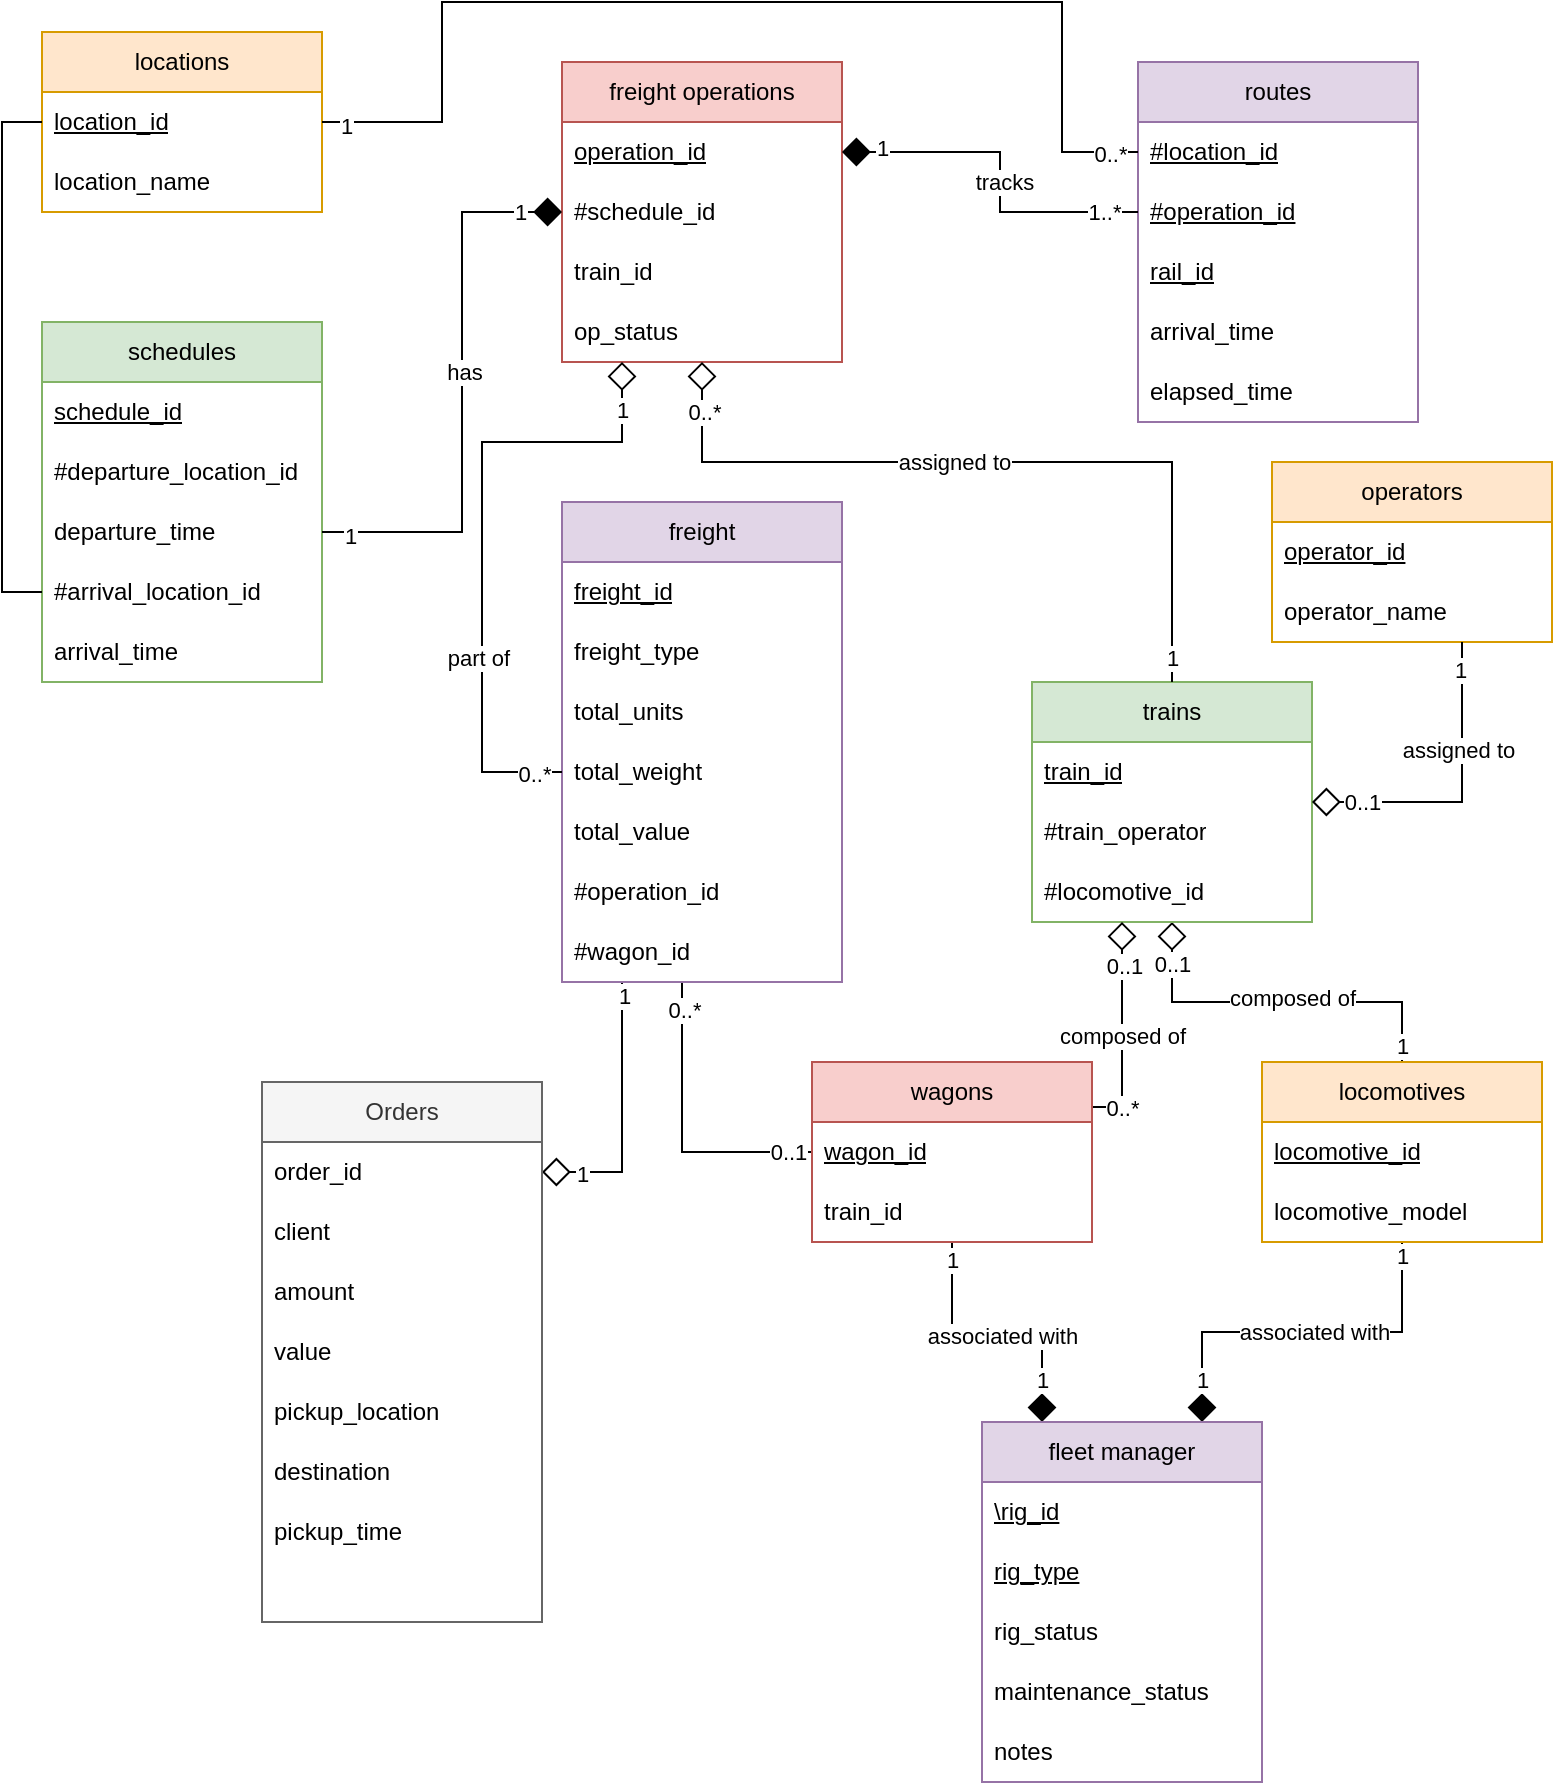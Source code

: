 <mxfile version="24.7.17">
  <diagram name="Page-1" id="gMjgaY1mDzg52uf6RHoy">
    <mxGraphModel dx="1862" dy="975" grid="1" gridSize="10" guides="1" tooltips="1" connect="1" arrows="1" fold="1" page="1" pageScale="1" pageWidth="850" pageHeight="1100" math="0" shadow="0">
      <root>
        <mxCell id="0" />
        <mxCell id="1" parent="0" />
        <mxCell id="dckKvthKJIGiGGlBJJBI-11" value="schedules" style="swimlane;fontStyle=0;childLayout=stackLayout;horizontal=1;startSize=30;horizontalStack=0;resizeParent=1;resizeParentMax=0;resizeLast=0;collapsible=1;marginBottom=0;whiteSpace=wrap;html=1;fillColor=#d5e8d4;strokeColor=#82b366;" parent="1" vertex="1">
          <mxGeometry x="50" y="320" width="140" height="180" as="geometry" />
        </mxCell>
        <mxCell id="dckKvthKJIGiGGlBJJBI-19" value="schedule_id" style="text;strokeColor=none;fillColor=none;align=left;verticalAlign=middle;spacingLeft=4;spacingRight=4;overflow=hidden;points=[[0,0.5],[1,0.5]];portConstraint=eastwest;rotatable=0;whiteSpace=wrap;html=1;fontStyle=4" parent="dckKvthKJIGiGGlBJJBI-11" vertex="1">
          <mxGeometry y="30" width="140" height="30" as="geometry" />
        </mxCell>
        <mxCell id="dckKvthKJIGiGGlBJJBI-12" value="#departure_location_id" style="text;strokeColor=none;fillColor=none;align=left;verticalAlign=middle;spacingLeft=4;spacingRight=4;overflow=hidden;points=[[0,0.5],[1,0.5]];portConstraint=eastwest;rotatable=0;whiteSpace=wrap;html=1;" parent="dckKvthKJIGiGGlBJJBI-11" vertex="1">
          <mxGeometry y="60" width="140" height="30" as="geometry" />
        </mxCell>
        <mxCell id="dckKvthKJIGiGGlBJJBI-13" value="departure_time" style="text;strokeColor=none;fillColor=none;align=left;verticalAlign=middle;spacingLeft=4;spacingRight=4;overflow=hidden;points=[[0,0.5],[1,0.5]];portConstraint=eastwest;rotatable=0;whiteSpace=wrap;html=1;" parent="dckKvthKJIGiGGlBJJBI-11" vertex="1">
          <mxGeometry y="90" width="140" height="30" as="geometry" />
        </mxCell>
        <mxCell id="dckKvthKJIGiGGlBJJBI-14" value="#arrival_location_id" style="text;strokeColor=none;fillColor=none;align=left;verticalAlign=middle;spacingLeft=4;spacingRight=4;overflow=hidden;points=[[0,0.5],[1,0.5]];portConstraint=eastwest;rotatable=0;whiteSpace=wrap;html=1;" parent="dckKvthKJIGiGGlBJJBI-11" vertex="1">
          <mxGeometry y="120" width="140" height="30" as="geometry" />
        </mxCell>
        <mxCell id="dckKvthKJIGiGGlBJJBI-15" value="arrival_time" style="text;strokeColor=none;fillColor=none;align=left;verticalAlign=middle;spacingLeft=4;spacingRight=4;overflow=hidden;points=[[0,0.5],[1,0.5]];portConstraint=eastwest;rotatable=0;whiteSpace=wrap;html=1;" parent="dckKvthKJIGiGGlBJJBI-11" vertex="1">
          <mxGeometry y="150" width="140" height="30" as="geometry" />
        </mxCell>
        <mxCell id="mVoGDaymORGoU1Vep1Mt-3" value="" style="edgeStyle=orthogonalEdgeStyle;rounded=0;orthogonalLoop=1;jettySize=auto;html=1;endArrow=diamond;endFill=0;endSize=12;" edge="1" parent="1" source="dckKvthKJIGiGGlBJJBI-21" target="dckKvthKJIGiGGlBJJBI-63">
          <mxGeometry relative="1" as="geometry" />
        </mxCell>
        <mxCell id="mVoGDaymORGoU1Vep1Mt-32" value="0..1" style="edgeLabel;html=1;align=center;verticalAlign=middle;resizable=0;points=[];" vertex="1" connectable="0" parent="mVoGDaymORGoU1Vep1Mt-3">
          <mxGeometry x="0.777" relative="1" as="geometry">
            <mxPoint as="offset" />
          </mxGeometry>
        </mxCell>
        <mxCell id="mVoGDaymORGoU1Vep1Mt-34" value="1" style="edgeLabel;html=1;align=center;verticalAlign=middle;resizable=0;points=[];" vertex="1" connectable="0" parent="mVoGDaymORGoU1Vep1Mt-3">
          <mxGeometry x="-0.907" relative="1" as="geometry">
            <mxPoint as="offset" />
          </mxGeometry>
        </mxCell>
        <mxCell id="mVoGDaymORGoU1Vep1Mt-54" value="composed of" style="edgeLabel;html=1;align=center;verticalAlign=middle;resizable=0;points=[];" vertex="1" connectable="0" parent="mVoGDaymORGoU1Vep1Mt-3">
          <mxGeometry x="-0.08" y="-2" relative="1" as="geometry">
            <mxPoint as="offset" />
          </mxGeometry>
        </mxCell>
        <mxCell id="mVoGDaymORGoU1Vep1Mt-9" style="edgeStyle=orthogonalEdgeStyle;rounded=0;orthogonalLoop=1;jettySize=auto;html=1;endArrow=diamond;endFill=1;endSize=12;" edge="1" parent="1" source="dckKvthKJIGiGGlBJJBI-21" target="EsTHJTI4ClWtqilvmGCg-6">
          <mxGeometry relative="1" as="geometry">
            <Array as="points">
              <mxPoint x="730" y="825" />
              <mxPoint x="630" y="825" />
            </Array>
          </mxGeometry>
        </mxCell>
        <mxCell id="mVoGDaymORGoU1Vep1Mt-16" value="1" style="edgeLabel;html=1;align=center;verticalAlign=middle;resizable=0;points=[];" vertex="1" connectable="0" parent="mVoGDaymORGoU1Vep1Mt-9">
          <mxGeometry x="-0.926" relative="1" as="geometry">
            <mxPoint as="offset" />
          </mxGeometry>
        </mxCell>
        <mxCell id="mVoGDaymORGoU1Vep1Mt-22" value="1" style="edgeLabel;html=1;align=center;verticalAlign=middle;resizable=0;points=[];" vertex="1" connectable="0" parent="mVoGDaymORGoU1Vep1Mt-9">
          <mxGeometry x="0.775" relative="1" as="geometry">
            <mxPoint as="offset" />
          </mxGeometry>
        </mxCell>
        <mxCell id="mVoGDaymORGoU1Vep1Mt-55" value="associated with" style="edgeLabel;html=1;align=center;verticalAlign=middle;resizable=0;points=[];" vertex="1" connectable="0" parent="mVoGDaymORGoU1Vep1Mt-9">
          <mxGeometry x="-0.058" relative="1" as="geometry">
            <mxPoint as="offset" />
          </mxGeometry>
        </mxCell>
        <mxCell id="dckKvthKJIGiGGlBJJBI-21" value="locomotives" style="swimlane;fontStyle=0;childLayout=stackLayout;horizontal=1;startSize=30;horizontalStack=0;resizeParent=1;resizeParentMax=0;resizeLast=0;collapsible=1;marginBottom=0;whiteSpace=wrap;html=1;fillColor=#ffe6cc;strokeColor=#d79b00;" parent="1" vertex="1">
          <mxGeometry x="660" y="690" width="140" height="90" as="geometry" />
        </mxCell>
        <mxCell id="dckKvthKJIGiGGlBJJBI-22" value="locomotive_id" style="text;strokeColor=none;fillColor=none;align=left;verticalAlign=middle;spacingLeft=4;spacingRight=4;overflow=hidden;points=[[0,0.5],[1,0.5]];portConstraint=eastwest;rotatable=0;whiteSpace=wrap;html=1;fontStyle=4" parent="dckKvthKJIGiGGlBJJBI-21" vertex="1">
          <mxGeometry y="30" width="140" height="30" as="geometry" />
        </mxCell>
        <mxCell id="dckKvthKJIGiGGlBJJBI-23" value="locomotive_model" style="text;strokeColor=none;fillColor=none;align=left;verticalAlign=middle;spacingLeft=4;spacingRight=4;overflow=hidden;points=[[0,0.5],[1,0.5]];portConstraint=eastwest;rotatable=0;whiteSpace=wrap;html=1;" parent="dckKvthKJIGiGGlBJJBI-21" vertex="1">
          <mxGeometry y="60" width="140" height="30" as="geometry" />
        </mxCell>
        <mxCell id="dckKvthKJIGiGGlBJJBI-26" value="freight operations" style="swimlane;fontStyle=0;childLayout=stackLayout;horizontal=1;startSize=30;horizontalStack=0;resizeParent=1;resizeParentMax=0;resizeLast=0;collapsible=1;marginBottom=0;whiteSpace=wrap;html=1;fillColor=#f8cecc;strokeColor=#b85450;" parent="1" vertex="1">
          <mxGeometry x="310" y="190" width="140" height="150" as="geometry" />
        </mxCell>
        <mxCell id="dckKvthKJIGiGGlBJJBI-27" value="operation_id" style="text;strokeColor=none;fillColor=none;align=left;verticalAlign=middle;spacingLeft=4;spacingRight=4;overflow=hidden;points=[[0,0.5],[1,0.5]];portConstraint=eastwest;rotatable=0;whiteSpace=wrap;html=1;fontStyle=4" parent="dckKvthKJIGiGGlBJJBI-26" vertex="1">
          <mxGeometry y="30" width="140" height="30" as="geometry" />
        </mxCell>
        <mxCell id="dckKvthKJIGiGGlBJJBI-28" value="#schedule_id" style="text;strokeColor=none;fillColor=none;align=left;verticalAlign=middle;spacingLeft=4;spacingRight=4;overflow=hidden;points=[[0,0.5],[1,0.5]];portConstraint=eastwest;rotatable=0;whiteSpace=wrap;html=1;" parent="dckKvthKJIGiGGlBJJBI-26" vertex="1">
          <mxGeometry y="60" width="140" height="30" as="geometry" />
        </mxCell>
        <mxCell id="dckKvthKJIGiGGlBJJBI-30" value="train_id" style="text;strokeColor=none;fillColor=none;align=left;verticalAlign=middle;spacingLeft=4;spacingRight=4;overflow=hidden;points=[[0,0.5],[1,0.5]];portConstraint=eastwest;rotatable=0;whiteSpace=wrap;html=1;" parent="dckKvthKJIGiGGlBJJBI-26" vertex="1">
          <mxGeometry y="90" width="140" height="30" as="geometry" />
        </mxCell>
        <mxCell id="dckKvthKJIGiGGlBJJBI-84" value="op_status" style="text;strokeColor=none;fillColor=none;align=left;verticalAlign=middle;spacingLeft=4;spacingRight=4;overflow=hidden;points=[[0,0.5],[1,0.5]];portConstraint=eastwest;rotatable=0;whiteSpace=wrap;html=1;" parent="dckKvthKJIGiGGlBJJBI-26" vertex="1">
          <mxGeometry y="120" width="140" height="30" as="geometry" />
        </mxCell>
        <mxCell id="dckKvthKJIGiGGlBJJBI-34" value="routes" style="swimlane;fontStyle=0;childLayout=stackLayout;horizontal=1;startSize=30;horizontalStack=0;resizeParent=1;resizeParentMax=0;resizeLast=0;collapsible=1;marginBottom=0;whiteSpace=wrap;html=1;fillColor=#e1d5e7;strokeColor=#9673a6;" parent="1" vertex="1">
          <mxGeometry x="598" y="190" width="140" height="180" as="geometry" />
        </mxCell>
        <mxCell id="dckKvthKJIGiGGlBJJBI-35" value="#location_id" style="text;strokeColor=none;fillColor=none;align=left;verticalAlign=middle;spacingLeft=4;spacingRight=4;overflow=hidden;points=[[0,0.5],[1,0.5]];portConstraint=eastwest;rotatable=0;whiteSpace=wrap;html=1;fontStyle=4" parent="dckKvthKJIGiGGlBJJBI-34" vertex="1">
          <mxGeometry y="30" width="140" height="30" as="geometry" />
        </mxCell>
        <mxCell id="dckKvthKJIGiGGlBJJBI-38" value="#operation_id" style="text;strokeColor=none;fillColor=none;align=left;verticalAlign=middle;spacingLeft=4;spacingRight=4;overflow=hidden;points=[[0,0.5],[1,0.5]];portConstraint=eastwest;rotatable=0;whiteSpace=wrap;html=1;fontStyle=4" parent="dckKvthKJIGiGGlBJJBI-34" vertex="1">
          <mxGeometry y="60" width="140" height="30" as="geometry" />
        </mxCell>
        <mxCell id="dckKvthKJIGiGGlBJJBI-103" value="&lt;div&gt;rail_id&lt;/div&gt;" style="text;strokeColor=none;fillColor=none;align=left;verticalAlign=middle;spacingLeft=4;spacingRight=4;overflow=hidden;points=[[0,0.5],[1,0.5]];portConstraint=eastwest;rotatable=0;whiteSpace=wrap;html=1;fontStyle=4" parent="dckKvthKJIGiGGlBJJBI-34" vertex="1">
          <mxGeometry y="90" width="140" height="30" as="geometry" />
        </mxCell>
        <mxCell id="dckKvthKJIGiGGlBJJBI-36" value="arrival_time" style="text;strokeColor=none;fillColor=none;align=left;verticalAlign=middle;spacingLeft=4;spacingRight=4;overflow=hidden;points=[[0,0.5],[1,0.5]];portConstraint=eastwest;rotatable=0;whiteSpace=wrap;html=1;" parent="dckKvthKJIGiGGlBJJBI-34" vertex="1">
          <mxGeometry y="120" width="140" height="30" as="geometry" />
        </mxCell>
        <mxCell id="dckKvthKJIGiGGlBJJBI-37" value="elapsed_time" style="text;strokeColor=none;fillColor=none;align=left;verticalAlign=middle;spacingLeft=4;spacingRight=4;overflow=hidden;points=[[0,0.5],[1,0.5]];portConstraint=eastwest;rotatable=0;whiteSpace=wrap;html=1;" parent="dckKvthKJIGiGGlBJJBI-34" vertex="1">
          <mxGeometry y="150" width="140" height="30" as="geometry" />
        </mxCell>
        <mxCell id="dckKvthKJIGiGGlBJJBI-39" style="edgeStyle=orthogonalEdgeStyle;rounded=0;orthogonalLoop=1;jettySize=auto;html=1;exitX=0;exitY=0.5;exitDx=0;exitDy=0;entryX=1;entryY=0.5;entryDx=0;entryDy=0;endArrow=diamond;endFill=1;endSize=12;" parent="1" source="dckKvthKJIGiGGlBJJBI-38" target="dckKvthKJIGiGGlBJJBI-27" edge="1">
          <mxGeometry relative="1" as="geometry" />
        </mxCell>
        <mxCell id="mVoGDaymORGoU1Vep1Mt-23" value="1" style="edgeLabel;html=1;align=center;verticalAlign=middle;resizable=0;points=[];" vertex="1" connectable="0" parent="dckKvthKJIGiGGlBJJBI-39">
          <mxGeometry x="0.752" y="-2" relative="1" as="geometry">
            <mxPoint x="-2" as="offset" />
          </mxGeometry>
        </mxCell>
        <mxCell id="mVoGDaymORGoU1Vep1Mt-24" value="1..*" style="edgeLabel;html=1;align=center;verticalAlign=middle;resizable=0;points=[];" vertex="1" connectable="0" parent="dckKvthKJIGiGGlBJJBI-39">
          <mxGeometry x="-0.892" relative="1" as="geometry">
            <mxPoint x="-8" as="offset" />
          </mxGeometry>
        </mxCell>
        <mxCell id="mVoGDaymORGoU1Vep1Mt-48" value="tracks" style="edgeLabel;html=1;align=center;verticalAlign=middle;resizable=0;points=[];" vertex="1" connectable="0" parent="dckKvthKJIGiGGlBJJBI-39">
          <mxGeometry x="-0.054" y="-2" relative="1" as="geometry">
            <mxPoint as="offset" />
          </mxGeometry>
        </mxCell>
        <mxCell id="mVoGDaymORGoU1Vep1Mt-10" style="edgeStyle=orthogonalEdgeStyle;rounded=0;orthogonalLoop=1;jettySize=auto;html=1;endArrow=none;endFill=0;" edge="1" parent="1" source="dckKvthKJIGiGGlBJJBI-56" target="dckKvthKJIGiGGlBJJBI-70">
          <mxGeometry relative="1" as="geometry">
            <Array as="points">
              <mxPoint x="370" y="735" />
            </Array>
          </mxGeometry>
        </mxCell>
        <mxCell id="mVoGDaymORGoU1Vep1Mt-43" value="0..1" style="edgeLabel;html=1;align=center;verticalAlign=middle;resizable=0;points=[];" vertex="1" connectable="0" parent="mVoGDaymORGoU1Vep1Mt-10">
          <mxGeometry x="0.833" relative="1" as="geometry">
            <mxPoint as="offset" />
          </mxGeometry>
        </mxCell>
        <mxCell id="mVoGDaymORGoU1Vep1Mt-44" value="0..*" style="edgeLabel;html=1;align=center;verticalAlign=middle;resizable=0;points=[];" vertex="1" connectable="0" parent="mVoGDaymORGoU1Vep1Mt-10">
          <mxGeometry x="-0.822" y="1" relative="1" as="geometry">
            <mxPoint as="offset" />
          </mxGeometry>
        </mxCell>
        <mxCell id="mVoGDaymORGoU1Vep1Mt-66" style="edgeStyle=orthogonalEdgeStyle;rounded=0;orthogonalLoop=1;jettySize=auto;html=1;endArrow=diamond;endFill=0;endSize=12;" edge="1" parent="1" source="dckKvthKJIGiGGlBJJBI-56" target="mVoGDaymORGoU1Vep1Mt-58">
          <mxGeometry relative="1" as="geometry">
            <Array as="points">
              <mxPoint x="340" y="745" />
              <mxPoint x="300" y="745" />
            </Array>
          </mxGeometry>
        </mxCell>
        <mxCell id="mVoGDaymORGoU1Vep1Mt-67" value="1" style="edgeLabel;html=1;align=center;verticalAlign=middle;resizable=0;points=[];" vertex="1" connectable="0" parent="mVoGDaymORGoU1Vep1Mt-66">
          <mxGeometry x="-0.896" y="1" relative="1" as="geometry">
            <mxPoint as="offset" />
          </mxGeometry>
        </mxCell>
        <mxCell id="mVoGDaymORGoU1Vep1Mt-68" value="1" style="edgeLabel;html=1;align=center;verticalAlign=middle;resizable=0;points=[];" vertex="1" connectable="0" parent="mVoGDaymORGoU1Vep1Mt-66">
          <mxGeometry x="0.805" y="1" relative="1" as="geometry">
            <mxPoint x="7" as="offset" />
          </mxGeometry>
        </mxCell>
        <mxCell id="dckKvthKJIGiGGlBJJBI-56" value="freight" style="swimlane;fontStyle=0;childLayout=stackLayout;horizontal=1;startSize=30;horizontalStack=0;resizeParent=1;resizeParentMax=0;resizeLast=0;collapsible=1;marginBottom=0;whiteSpace=wrap;html=1;fillColor=#e1d5e7;strokeColor=#9673a6;" parent="1" vertex="1">
          <mxGeometry x="310" y="410" width="140" height="240" as="geometry" />
        </mxCell>
        <mxCell id="dckKvthKJIGiGGlBJJBI-57" value="freight_id" style="text;strokeColor=none;fillColor=none;align=left;verticalAlign=middle;spacingLeft=4;spacingRight=4;overflow=hidden;points=[[0,0.5],[1,0.5]];portConstraint=eastwest;rotatable=0;whiteSpace=wrap;html=1;fontStyle=4" parent="dckKvthKJIGiGGlBJJBI-56" vertex="1">
          <mxGeometry y="30" width="140" height="30" as="geometry" />
        </mxCell>
        <mxCell id="dckKvthKJIGiGGlBJJBI-58" value="freight_type" style="text;strokeColor=none;fillColor=none;align=left;verticalAlign=middle;spacingLeft=4;spacingRight=4;overflow=hidden;points=[[0,0.5],[1,0.5]];portConstraint=eastwest;rotatable=0;whiteSpace=wrap;html=1;" parent="dckKvthKJIGiGGlBJJBI-56" vertex="1">
          <mxGeometry y="60" width="140" height="30" as="geometry" />
        </mxCell>
        <mxCell id="dckKvthKJIGiGGlBJJBI-59" value="total_units" style="text;strokeColor=none;fillColor=none;align=left;verticalAlign=middle;spacingLeft=4;spacingRight=4;overflow=hidden;points=[[0,0.5],[1,0.5]];portConstraint=eastwest;rotatable=0;whiteSpace=wrap;html=1;" parent="dckKvthKJIGiGGlBJJBI-56" vertex="1">
          <mxGeometry y="90" width="140" height="30" as="geometry" />
        </mxCell>
        <mxCell id="dckKvthKJIGiGGlBJJBI-60" value="total_weight" style="text;strokeColor=none;fillColor=none;align=left;verticalAlign=middle;spacingLeft=4;spacingRight=4;overflow=hidden;points=[[0,0.5],[1,0.5]];portConstraint=eastwest;rotatable=0;whiteSpace=wrap;html=1;" parent="dckKvthKJIGiGGlBJJBI-56" vertex="1">
          <mxGeometry y="120" width="140" height="30" as="geometry" />
        </mxCell>
        <mxCell id="dckKvthKJIGiGGlBJJBI-61" value="total_value" style="text;strokeColor=none;fillColor=none;align=left;verticalAlign=middle;spacingLeft=4;spacingRight=4;overflow=hidden;points=[[0,0.5],[1,0.5]];portConstraint=eastwest;rotatable=0;whiteSpace=wrap;html=1;" parent="dckKvthKJIGiGGlBJJBI-56" vertex="1">
          <mxGeometry y="150" width="140" height="30" as="geometry" />
        </mxCell>
        <mxCell id="dckKvthKJIGiGGlBJJBI-85" value="#operation_id" style="text;strokeColor=none;fillColor=none;align=left;verticalAlign=middle;spacingLeft=4;spacingRight=4;overflow=hidden;points=[[0,0.5],[1,0.5]];portConstraint=eastwest;rotatable=0;whiteSpace=wrap;html=1;" parent="dckKvthKJIGiGGlBJJBI-56" vertex="1">
          <mxGeometry y="180" width="140" height="30" as="geometry" />
        </mxCell>
        <mxCell id="dckKvthKJIGiGGlBJJBI-86" value="#wagon_id" style="text;strokeColor=none;fillColor=none;align=left;verticalAlign=middle;spacingLeft=4;spacingRight=4;overflow=hidden;points=[[0,0.5],[1,0.5]];portConstraint=eastwest;rotatable=0;whiteSpace=wrap;html=1;" parent="dckKvthKJIGiGGlBJJBI-56" vertex="1">
          <mxGeometry y="210" width="140" height="30" as="geometry" />
        </mxCell>
        <mxCell id="dckKvthKJIGiGGlBJJBI-62" style="edgeStyle=orthogonalEdgeStyle;rounded=0;orthogonalLoop=1;jettySize=auto;html=1;exitX=0;exitY=0.5;exitDx=0;exitDy=0;entryX=0;entryY=0.5;entryDx=0;entryDy=0;" parent="1" target="dckKvthKJIGiGGlBJJBI-57" edge="1">
          <mxGeometry relative="1" as="geometry" />
        </mxCell>
        <mxCell id="dckKvthKJIGiGGlBJJBI-63" value="trains" style="swimlane;fontStyle=0;childLayout=stackLayout;horizontal=1;startSize=30;horizontalStack=0;resizeParent=1;resizeParentMax=0;resizeLast=0;collapsible=1;marginBottom=0;whiteSpace=wrap;html=1;fillColor=#d5e8d4;strokeColor=#82b366;" parent="1" vertex="1">
          <mxGeometry x="545" y="500" width="140" height="120" as="geometry" />
        </mxCell>
        <mxCell id="dckKvthKJIGiGGlBJJBI-64" value="train_id" style="text;strokeColor=none;fillColor=none;align=left;verticalAlign=middle;spacingLeft=4;spacingRight=4;overflow=hidden;points=[[0,0.5],[1,0.5]];portConstraint=eastwest;rotatable=0;whiteSpace=wrap;html=1;fontStyle=4" parent="dckKvthKJIGiGGlBJJBI-63" vertex="1">
          <mxGeometry y="30" width="140" height="30" as="geometry" />
        </mxCell>
        <mxCell id="dckKvthKJIGiGGlBJJBI-65" value="#train_operator" style="text;strokeColor=none;fillColor=none;align=left;verticalAlign=middle;spacingLeft=4;spacingRight=4;overflow=hidden;points=[[0,0.5],[1,0.5]];portConstraint=eastwest;rotatable=0;whiteSpace=wrap;html=1;" parent="dckKvthKJIGiGGlBJJBI-63" vertex="1">
          <mxGeometry y="60" width="140" height="30" as="geometry" />
        </mxCell>
        <mxCell id="dckKvthKJIGiGGlBJJBI-66" value="#locomotive_id" style="text;strokeColor=none;fillColor=none;align=left;verticalAlign=middle;spacingLeft=4;spacingRight=4;overflow=hidden;points=[[0,0.5],[1,0.5]];portConstraint=eastwest;rotatable=0;whiteSpace=wrap;html=1;" parent="dckKvthKJIGiGGlBJJBI-63" vertex="1">
          <mxGeometry y="90" width="140" height="30" as="geometry" />
        </mxCell>
        <mxCell id="mVoGDaymORGoU1Vep1Mt-2" style="edgeStyle=orthogonalEdgeStyle;rounded=0;orthogonalLoop=1;jettySize=auto;html=1;exitX=1;exitY=0.25;exitDx=0;exitDy=0;endArrow=diamond;endFill=0;endSize=12;" edge="1" parent="1" source="dckKvthKJIGiGGlBJJBI-70" target="dckKvthKJIGiGGlBJJBI-63">
          <mxGeometry relative="1" as="geometry">
            <Array as="points">
              <mxPoint x="590" y="713" />
            </Array>
          </mxGeometry>
        </mxCell>
        <mxCell id="mVoGDaymORGoU1Vep1Mt-35" value="0..1" style="edgeLabel;html=1;align=center;verticalAlign=middle;resizable=0;points=[];" vertex="1" connectable="0" parent="mVoGDaymORGoU1Vep1Mt-2">
          <mxGeometry x="0.595" y="-1" relative="1" as="geometry">
            <mxPoint as="offset" />
          </mxGeometry>
        </mxCell>
        <mxCell id="mVoGDaymORGoU1Vep1Mt-37" value="0..*" style="edgeLabel;html=1;align=center;verticalAlign=middle;resizable=0;points=[];" vertex="1" connectable="0" parent="mVoGDaymORGoU1Vep1Mt-2">
          <mxGeometry x="-0.721" relative="1" as="geometry">
            <mxPoint as="offset" />
          </mxGeometry>
        </mxCell>
        <mxCell id="mVoGDaymORGoU1Vep1Mt-53" value="composed of" style="edgeLabel;html=1;align=center;verticalAlign=middle;resizable=0;points=[];" vertex="1" connectable="0" parent="mVoGDaymORGoU1Vep1Mt-2">
          <mxGeometry x="-0.064" relative="1" as="geometry">
            <mxPoint as="offset" />
          </mxGeometry>
        </mxCell>
        <mxCell id="mVoGDaymORGoU1Vep1Mt-8" style="edgeStyle=orthogonalEdgeStyle;rounded=0;orthogonalLoop=1;jettySize=auto;html=1;endArrow=diamond;endFill=1;endSize=12;" edge="1" parent="1" source="dckKvthKJIGiGGlBJJBI-70" target="EsTHJTI4ClWtqilvmGCg-6">
          <mxGeometry relative="1" as="geometry">
            <Array as="points">
              <mxPoint x="505" y="825" />
              <mxPoint x="550" y="825" />
            </Array>
          </mxGeometry>
        </mxCell>
        <mxCell id="mVoGDaymORGoU1Vep1Mt-18" value="&lt;div&gt;1&lt;/div&gt;" style="edgeLabel;html=1;align=center;verticalAlign=middle;resizable=0;points=[];" vertex="1" connectable="0" parent="mVoGDaymORGoU1Vep1Mt-8">
          <mxGeometry x="-0.873" relative="1" as="geometry">
            <mxPoint as="offset" />
          </mxGeometry>
        </mxCell>
        <mxCell id="mVoGDaymORGoU1Vep1Mt-21" value="1" style="edgeLabel;html=1;align=center;verticalAlign=middle;resizable=0;points=[];" vertex="1" connectable="0" parent="mVoGDaymORGoU1Vep1Mt-8">
          <mxGeometry x="0.689" relative="1" as="geometry">
            <mxPoint as="offset" />
          </mxGeometry>
        </mxCell>
        <mxCell id="mVoGDaymORGoU1Vep1Mt-56" value="associated with" style="edgeLabel;html=1;align=center;verticalAlign=middle;resizable=0;points=[];" vertex="1" connectable="0" parent="mVoGDaymORGoU1Vep1Mt-8">
          <mxGeometry x="0.033" y="-2" relative="1" as="geometry">
            <mxPoint as="offset" />
          </mxGeometry>
        </mxCell>
        <mxCell id="dckKvthKJIGiGGlBJJBI-70" value="wagons" style="swimlane;fontStyle=0;childLayout=stackLayout;horizontal=1;startSize=30;horizontalStack=0;resizeParent=1;resizeParentMax=0;resizeLast=0;collapsible=1;marginBottom=0;whiteSpace=wrap;html=1;fillColor=#f8cecc;strokeColor=#b85450;" parent="1" vertex="1">
          <mxGeometry x="435" y="690" width="140" height="90" as="geometry" />
        </mxCell>
        <mxCell id="dckKvthKJIGiGGlBJJBI-71" value="wagon_id" style="text;strokeColor=none;fillColor=none;align=left;verticalAlign=middle;spacingLeft=4;spacingRight=4;overflow=hidden;points=[[0,0.5],[1,0.5]];portConstraint=eastwest;rotatable=0;whiteSpace=wrap;html=1;fontStyle=4" parent="dckKvthKJIGiGGlBJJBI-70" vertex="1">
          <mxGeometry y="30" width="140" height="30" as="geometry" />
        </mxCell>
        <mxCell id="dckKvthKJIGiGGlBJJBI-73" value="train_id" style="text;strokeColor=none;fillColor=none;align=left;verticalAlign=middle;spacingLeft=4;spacingRight=4;overflow=hidden;points=[[0,0.5],[1,0.5]];portConstraint=eastwest;rotatable=0;whiteSpace=wrap;html=1;" parent="dckKvthKJIGiGGlBJJBI-70" vertex="1">
          <mxGeometry y="60" width="140" height="30" as="geometry" />
        </mxCell>
        <mxCell id="dckKvthKJIGiGGlBJJBI-76" value="operators" style="swimlane;fontStyle=0;childLayout=stackLayout;horizontal=1;startSize=30;horizontalStack=0;resizeParent=1;resizeParentMax=0;resizeLast=0;collapsible=1;marginBottom=0;whiteSpace=wrap;html=1;fillColor=#ffe6cc;strokeColor=#d79b00;" parent="1" vertex="1">
          <mxGeometry x="665" y="390" width="140" height="90" as="geometry" />
        </mxCell>
        <mxCell id="dckKvthKJIGiGGlBJJBI-77" value="operator_id" style="text;strokeColor=none;fillColor=none;align=left;verticalAlign=middle;spacingLeft=4;spacingRight=4;overflow=hidden;points=[[0,0.5],[1,0.5]];portConstraint=eastwest;rotatable=0;whiteSpace=wrap;html=1;fontStyle=4" parent="dckKvthKJIGiGGlBJJBI-76" vertex="1">
          <mxGeometry y="30" width="140" height="30" as="geometry" />
        </mxCell>
        <mxCell id="dckKvthKJIGiGGlBJJBI-78" value="operator_name" style="text;strokeColor=none;fillColor=none;align=left;verticalAlign=middle;spacingLeft=4;spacingRight=4;overflow=hidden;points=[[0,0.5],[1,0.5]];portConstraint=eastwest;rotatable=0;whiteSpace=wrap;html=1;" parent="dckKvthKJIGiGGlBJJBI-76" vertex="1">
          <mxGeometry y="60" width="140" height="30" as="geometry" />
        </mxCell>
        <mxCell id="dckKvthKJIGiGGlBJJBI-83" style="edgeStyle=orthogonalEdgeStyle;rounded=0;orthogonalLoop=1;jettySize=auto;html=1;entryX=0;entryY=0.5;entryDx=0;entryDy=0;" parent="1" target="dckKvthKJIGiGGlBJJBI-57" edge="1">
          <mxGeometry relative="1" as="geometry" />
        </mxCell>
        <mxCell id="EsTHJTI4ClWtqilvmGCg-6" value="fleet manager" style="swimlane;fontStyle=0;childLayout=stackLayout;horizontal=1;startSize=30;horizontalStack=0;resizeParent=1;resizeParentMax=0;resizeLast=0;collapsible=1;marginBottom=0;whiteSpace=wrap;html=1;fillColor=#e1d5e7;strokeColor=#9673a6;" parent="1" vertex="1">
          <mxGeometry x="520" y="870" width="140" height="180" as="geometry" />
        </mxCell>
        <mxCell id="EsTHJTI4ClWtqilvmGCg-7" value="&lt;u&gt;\rig_id&lt;/u&gt;" style="text;strokeColor=none;fillColor=none;align=left;verticalAlign=middle;spacingLeft=4;spacingRight=4;overflow=hidden;points=[[0,0.5],[1,0.5]];portConstraint=eastwest;rotatable=0;whiteSpace=wrap;html=1;" parent="EsTHJTI4ClWtqilvmGCg-6" vertex="1">
          <mxGeometry y="30" width="140" height="30" as="geometry" />
        </mxCell>
        <mxCell id="EsTHJTI4ClWtqilvmGCg-22" value="&lt;u&gt;rig_type&lt;/u&gt;" style="text;strokeColor=none;fillColor=none;align=left;verticalAlign=middle;spacingLeft=4;spacingRight=4;overflow=hidden;points=[[0,0.5],[1,0.5]];portConstraint=eastwest;rotatable=0;whiteSpace=wrap;html=1;" parent="EsTHJTI4ClWtqilvmGCg-6" vertex="1">
          <mxGeometry y="60" width="140" height="30" as="geometry" />
        </mxCell>
        <mxCell id="EsTHJTI4ClWtqilvmGCg-8" value="rig_status" style="text;strokeColor=none;fillColor=none;align=left;verticalAlign=middle;spacingLeft=4;spacingRight=4;overflow=hidden;points=[[0,0.5],[1,0.5]];portConstraint=eastwest;rotatable=0;whiteSpace=wrap;html=1;" parent="EsTHJTI4ClWtqilvmGCg-6" vertex="1">
          <mxGeometry y="90" width="140" height="30" as="geometry" />
        </mxCell>
        <mxCell id="EsTHJTI4ClWtqilvmGCg-9" value="maintenance_status" style="text;strokeColor=none;fillColor=none;align=left;verticalAlign=middle;spacingLeft=4;spacingRight=4;overflow=hidden;points=[[0,0.5],[1,0.5]];portConstraint=eastwest;rotatable=0;whiteSpace=wrap;html=1;" parent="EsTHJTI4ClWtqilvmGCg-6" vertex="1">
          <mxGeometry y="120" width="140" height="30" as="geometry" />
        </mxCell>
        <mxCell id="EsTHJTI4ClWtqilvmGCg-10" value="notes" style="text;strokeColor=none;fillColor=none;align=left;verticalAlign=middle;spacingLeft=4;spacingRight=4;overflow=hidden;points=[[0,0.5],[1,0.5]];portConstraint=eastwest;rotatable=0;whiteSpace=wrap;html=1;" parent="EsTHJTI4ClWtqilvmGCg-6" vertex="1">
          <mxGeometry y="150" width="140" height="30" as="geometry" />
        </mxCell>
        <mxCell id="EsTHJTI4ClWtqilvmGCg-14" value="locations" style="swimlane;fontStyle=0;childLayout=stackLayout;horizontal=1;startSize=30;horizontalStack=0;resizeParent=1;resizeParentMax=0;resizeLast=0;collapsible=1;marginBottom=0;whiteSpace=wrap;html=1;fillColor=#ffe6cc;strokeColor=#d79b00;" parent="1" vertex="1">
          <mxGeometry x="50" y="175" width="140" height="90" as="geometry" />
        </mxCell>
        <mxCell id="EsTHJTI4ClWtqilvmGCg-15" value="&lt;u&gt;location_id&lt;/u&gt;" style="text;strokeColor=none;fillColor=none;align=left;verticalAlign=middle;spacingLeft=4;spacingRight=4;overflow=hidden;points=[[0,0.5],[1,0.5]];portConstraint=eastwest;rotatable=0;whiteSpace=wrap;html=1;" parent="EsTHJTI4ClWtqilvmGCg-14" vertex="1">
          <mxGeometry y="30" width="140" height="30" as="geometry" />
        </mxCell>
        <mxCell id="EsTHJTI4ClWtqilvmGCg-16" value="location_name" style="text;strokeColor=none;fillColor=none;align=left;verticalAlign=middle;spacingLeft=4;spacingRight=4;overflow=hidden;points=[[0,0.5],[1,0.5]];portConstraint=eastwest;rotatable=0;whiteSpace=wrap;html=1;" parent="EsTHJTI4ClWtqilvmGCg-14" vertex="1">
          <mxGeometry y="60" width="140" height="30" as="geometry" />
        </mxCell>
        <mxCell id="EsTHJTI4ClWtqilvmGCg-20" style="edgeStyle=orthogonalEdgeStyle;rounded=0;orthogonalLoop=1;jettySize=auto;html=1;exitX=0;exitY=0.5;exitDx=0;exitDy=0;endArrow=none;endFill=0;" parent="1" source="dckKvthKJIGiGGlBJJBI-14" target="EsTHJTI4ClWtqilvmGCg-14" edge="1">
          <mxGeometry relative="1" as="geometry">
            <Array as="points">
              <mxPoint x="30" y="455" />
              <mxPoint x="30" y="220" />
            </Array>
          </mxGeometry>
        </mxCell>
        <mxCell id="EsTHJTI4ClWtqilvmGCg-21" style="edgeStyle=orthogonalEdgeStyle;rounded=0;orthogonalLoop=1;jettySize=auto;html=1;exitX=0;exitY=0.5;exitDx=0;exitDy=0;endArrow=none;endFill=0;" parent="1" source="dckKvthKJIGiGGlBJJBI-35" target="EsTHJTI4ClWtqilvmGCg-14" edge="1">
          <mxGeometry relative="1" as="geometry">
            <Array as="points">
              <mxPoint x="560" y="235" />
              <mxPoint x="560" y="160" />
              <mxPoint x="250" y="160" />
              <mxPoint x="250" y="220" />
            </Array>
            <mxPoint x="220" y="190" as="targetPoint" />
          </mxGeometry>
        </mxCell>
        <mxCell id="mVoGDaymORGoU1Vep1Mt-38" value="0..*" style="edgeLabel;html=1;align=center;verticalAlign=middle;resizable=0;points=[];" vertex="1" connectable="0" parent="EsTHJTI4ClWtqilvmGCg-21">
          <mxGeometry x="-0.949" y="1" relative="1" as="geometry">
            <mxPoint as="offset" />
          </mxGeometry>
        </mxCell>
        <mxCell id="mVoGDaymORGoU1Vep1Mt-40" value="1" style="edgeLabel;html=1;align=center;verticalAlign=middle;resizable=0;points=[];" vertex="1" connectable="0" parent="EsTHJTI4ClWtqilvmGCg-21">
          <mxGeometry x="0.958" y="2" relative="1" as="geometry">
            <mxPoint as="offset" />
          </mxGeometry>
        </mxCell>
        <mxCell id="mVoGDaymORGoU1Vep1Mt-4" style="edgeStyle=orthogonalEdgeStyle;rounded=0;orthogonalLoop=1;jettySize=auto;html=1;exitX=0.5;exitY=0;exitDx=0;exitDy=0;endArrow=diamond;endFill=0;endSize=12;" edge="1" parent="1" source="dckKvthKJIGiGGlBJJBI-63" target="dckKvthKJIGiGGlBJJBI-26">
          <mxGeometry relative="1" as="geometry">
            <Array as="points">
              <mxPoint x="615" y="390" />
              <mxPoint x="380" y="390" />
            </Array>
          </mxGeometry>
        </mxCell>
        <mxCell id="mVoGDaymORGoU1Vep1Mt-27" value="0..*" style="edgeLabel;html=1;align=center;verticalAlign=middle;resizable=0;points=[];" vertex="1" connectable="0" parent="mVoGDaymORGoU1Vep1Mt-4">
          <mxGeometry x="0.873" y="-1" relative="1" as="geometry">
            <mxPoint as="offset" />
          </mxGeometry>
        </mxCell>
        <mxCell id="mVoGDaymORGoU1Vep1Mt-28" value="1" style="edgeLabel;html=1;align=center;verticalAlign=middle;resizable=0;points=[];" vertex="1" connectable="0" parent="mVoGDaymORGoU1Vep1Mt-4">
          <mxGeometry x="-0.939" relative="1" as="geometry">
            <mxPoint as="offset" />
          </mxGeometry>
        </mxCell>
        <mxCell id="mVoGDaymORGoU1Vep1Mt-49" value="assigned to" style="edgeLabel;html=1;align=center;verticalAlign=middle;resizable=0;points=[];" vertex="1" connectable="0" parent="mVoGDaymORGoU1Vep1Mt-4">
          <mxGeometry x="0.111" relative="1" as="geometry">
            <mxPoint as="offset" />
          </mxGeometry>
        </mxCell>
        <mxCell id="mVoGDaymORGoU1Vep1Mt-5" style="edgeStyle=orthogonalEdgeStyle;rounded=0;orthogonalLoop=1;jettySize=auto;html=1;endArrow=diamond;endFill=0;endSize=12;" edge="1" parent="1" source="dckKvthKJIGiGGlBJJBI-60" target="dckKvthKJIGiGGlBJJBI-26">
          <mxGeometry relative="1" as="geometry">
            <Array as="points">
              <mxPoint x="270" y="545" />
              <mxPoint x="270" y="380" />
              <mxPoint x="340" y="380" />
            </Array>
          </mxGeometry>
        </mxCell>
        <mxCell id="mVoGDaymORGoU1Vep1Mt-25" value="&lt;div&gt;1&lt;/div&gt;" style="edgeLabel;html=1;align=center;verticalAlign=middle;resizable=0;points=[];" vertex="1" connectable="0" parent="mVoGDaymORGoU1Vep1Mt-5">
          <mxGeometry x="0.847" relative="1" as="geometry">
            <mxPoint as="offset" />
          </mxGeometry>
        </mxCell>
        <mxCell id="mVoGDaymORGoU1Vep1Mt-26" value="0..*" style="edgeLabel;html=1;align=center;verticalAlign=middle;resizable=0;points=[];" vertex="1" connectable="0" parent="mVoGDaymORGoU1Vep1Mt-5">
          <mxGeometry x="-0.911" y="1" relative="1" as="geometry">
            <mxPoint as="offset" />
          </mxGeometry>
        </mxCell>
        <mxCell id="mVoGDaymORGoU1Vep1Mt-50" value="part of" style="edgeLabel;html=1;align=center;verticalAlign=middle;resizable=0;points=[];" vertex="1" connectable="0" parent="mVoGDaymORGoU1Vep1Mt-5">
          <mxGeometry x="-0.383" y="2" relative="1" as="geometry">
            <mxPoint as="offset" />
          </mxGeometry>
        </mxCell>
        <mxCell id="mVoGDaymORGoU1Vep1Mt-6" style="edgeStyle=orthogonalEdgeStyle;rounded=0;orthogonalLoop=1;jettySize=auto;html=1;endArrow=diamond;endFill=1;strokeWidth=1;endSize=12;" edge="1" parent="1" source="dckKvthKJIGiGGlBJJBI-13" target="dckKvthKJIGiGGlBJJBI-26">
          <mxGeometry relative="1" as="geometry">
            <Array as="points">
              <mxPoint x="260" y="425" />
              <mxPoint x="260" y="265" />
            </Array>
          </mxGeometry>
        </mxCell>
        <mxCell id="mVoGDaymORGoU1Vep1Mt-45" value="1" style="edgeLabel;html=1;align=center;verticalAlign=middle;resizable=0;points=[];" vertex="1" connectable="0" parent="mVoGDaymORGoU1Vep1Mt-6">
          <mxGeometry x="0.848" relative="1" as="geometry">
            <mxPoint as="offset" />
          </mxGeometry>
        </mxCell>
        <mxCell id="mVoGDaymORGoU1Vep1Mt-46" value="1" style="edgeLabel;html=1;align=center;verticalAlign=middle;resizable=0;points=[];" vertex="1" connectable="0" parent="mVoGDaymORGoU1Vep1Mt-6">
          <mxGeometry x="-0.904" y="-2" relative="1" as="geometry">
            <mxPoint as="offset" />
          </mxGeometry>
        </mxCell>
        <mxCell id="mVoGDaymORGoU1Vep1Mt-47" value="has" style="edgeLabel;html=1;align=center;verticalAlign=middle;resizable=0;points=[];" vertex="1" connectable="0" parent="mVoGDaymORGoU1Vep1Mt-6">
          <mxGeometry x="0.075" y="-1" relative="1" as="geometry">
            <mxPoint as="offset" />
          </mxGeometry>
        </mxCell>
        <mxCell id="mVoGDaymORGoU1Vep1Mt-7" style="edgeStyle=orthogonalEdgeStyle;rounded=0;orthogonalLoop=1;jettySize=auto;html=1;endArrow=diamond;endFill=0;endSize=12;" edge="1" parent="1" source="dckKvthKJIGiGGlBJJBI-76" target="dckKvthKJIGiGGlBJJBI-63">
          <mxGeometry relative="1" as="geometry">
            <mxPoint x="780" y="510" as="sourcePoint" />
            <Array as="points">
              <mxPoint x="760" y="560" />
            </Array>
          </mxGeometry>
        </mxCell>
        <mxCell id="mVoGDaymORGoU1Vep1Mt-29" value="1" style="edgeLabel;html=1;align=center;verticalAlign=middle;resizable=0;points=[];" vertex="1" connectable="0" parent="mVoGDaymORGoU1Vep1Mt-7">
          <mxGeometry x="-0.819" y="-1" relative="1" as="geometry">
            <mxPoint as="offset" />
          </mxGeometry>
        </mxCell>
        <mxCell id="mVoGDaymORGoU1Vep1Mt-30" value="0..1" style="edgeLabel;html=1;align=center;verticalAlign=middle;resizable=0;points=[];" vertex="1" connectable="0" parent="mVoGDaymORGoU1Vep1Mt-7">
          <mxGeometry x="0.716" relative="1" as="geometry">
            <mxPoint x="3" as="offset" />
          </mxGeometry>
        </mxCell>
        <mxCell id="mVoGDaymORGoU1Vep1Mt-51" value="assigned to" style="edgeLabel;html=1;align=center;verticalAlign=middle;resizable=0;points=[];" vertex="1" connectable="0" parent="mVoGDaymORGoU1Vep1Mt-7">
          <mxGeometry x="-0.302" y="-2" relative="1" as="geometry">
            <mxPoint as="offset" />
          </mxGeometry>
        </mxCell>
        <mxCell id="mVoGDaymORGoU1Vep1Mt-58" value="Orders" style="swimlane;fontStyle=0;childLayout=stackLayout;horizontal=1;startSize=30;horizontalStack=0;resizeParent=1;resizeParentMax=0;resizeLast=0;collapsible=1;marginBottom=0;whiteSpace=wrap;html=1;fillColor=#f5f5f5;strokeColor=#666666;fontColor=#333333;" vertex="1" parent="1">
          <mxGeometry x="160" y="700" width="140" height="270" as="geometry" />
        </mxCell>
        <mxCell id="mVoGDaymORGoU1Vep1Mt-59" value="order_id" style="text;strokeColor=none;fillColor=none;align=left;verticalAlign=middle;spacingLeft=4;spacingRight=4;overflow=hidden;points=[[0,0.5],[1,0.5]];portConstraint=eastwest;rotatable=0;whiteSpace=wrap;html=1;" vertex="1" parent="mVoGDaymORGoU1Vep1Mt-58">
          <mxGeometry y="30" width="140" height="30" as="geometry" />
        </mxCell>
        <mxCell id="mVoGDaymORGoU1Vep1Mt-60" value="client" style="text;strokeColor=none;fillColor=none;align=left;verticalAlign=middle;spacingLeft=4;spacingRight=4;overflow=hidden;points=[[0,0.5],[1,0.5]];portConstraint=eastwest;rotatable=0;whiteSpace=wrap;html=1;" vertex="1" parent="mVoGDaymORGoU1Vep1Mt-58">
          <mxGeometry y="60" width="140" height="30" as="geometry" />
        </mxCell>
        <mxCell id="mVoGDaymORGoU1Vep1Mt-61" value="amount" style="text;strokeColor=none;fillColor=none;align=left;verticalAlign=middle;spacingLeft=4;spacingRight=4;overflow=hidden;points=[[0,0.5],[1,0.5]];portConstraint=eastwest;rotatable=0;whiteSpace=wrap;html=1;" vertex="1" parent="mVoGDaymORGoU1Vep1Mt-58">
          <mxGeometry y="90" width="140" height="30" as="geometry" />
        </mxCell>
        <mxCell id="mVoGDaymORGoU1Vep1Mt-62" value="value" style="text;strokeColor=none;fillColor=none;align=left;verticalAlign=middle;spacingLeft=4;spacingRight=4;overflow=hidden;points=[[0,0.5],[1,0.5]];portConstraint=eastwest;rotatable=0;whiteSpace=wrap;html=1;" vertex="1" parent="mVoGDaymORGoU1Vep1Mt-58">
          <mxGeometry y="120" width="140" height="30" as="geometry" />
        </mxCell>
        <mxCell id="mVoGDaymORGoU1Vep1Mt-63" value="pickup_location" style="text;strokeColor=none;fillColor=none;align=left;verticalAlign=middle;spacingLeft=4;spacingRight=4;overflow=hidden;points=[[0,0.5],[1,0.5]];portConstraint=eastwest;rotatable=0;whiteSpace=wrap;html=1;" vertex="1" parent="mVoGDaymORGoU1Vep1Mt-58">
          <mxGeometry y="150" width="140" height="30" as="geometry" />
        </mxCell>
        <mxCell id="mVoGDaymORGoU1Vep1Mt-64" value="destination" style="text;strokeColor=none;fillColor=none;align=left;verticalAlign=middle;spacingLeft=4;spacingRight=4;overflow=hidden;points=[[0,0.5],[1,0.5]];portConstraint=eastwest;rotatable=0;whiteSpace=wrap;html=1;" vertex="1" parent="mVoGDaymORGoU1Vep1Mt-58">
          <mxGeometry y="180" width="140" height="30" as="geometry" />
        </mxCell>
        <mxCell id="mVoGDaymORGoU1Vep1Mt-65" value="pickup_time" style="text;strokeColor=none;fillColor=none;align=left;verticalAlign=middle;spacingLeft=4;spacingRight=4;overflow=hidden;points=[[0,0.5],[1,0.5]];portConstraint=eastwest;rotatable=0;whiteSpace=wrap;html=1;" vertex="1" parent="mVoGDaymORGoU1Vep1Mt-58">
          <mxGeometry y="210" width="140" height="30" as="geometry" />
        </mxCell>
        <mxCell id="mVoGDaymORGoU1Vep1Mt-69" style="text;strokeColor=none;fillColor=none;align=left;verticalAlign=middle;spacingLeft=4;spacingRight=4;overflow=hidden;points=[[0,0.5],[1,0.5]];portConstraint=eastwest;rotatable=0;whiteSpace=wrap;html=1;shadow=0;" vertex="1" parent="mVoGDaymORGoU1Vep1Mt-58">
          <mxGeometry y="240" width="140" height="30" as="geometry" />
        </mxCell>
      </root>
    </mxGraphModel>
  </diagram>
</mxfile>

